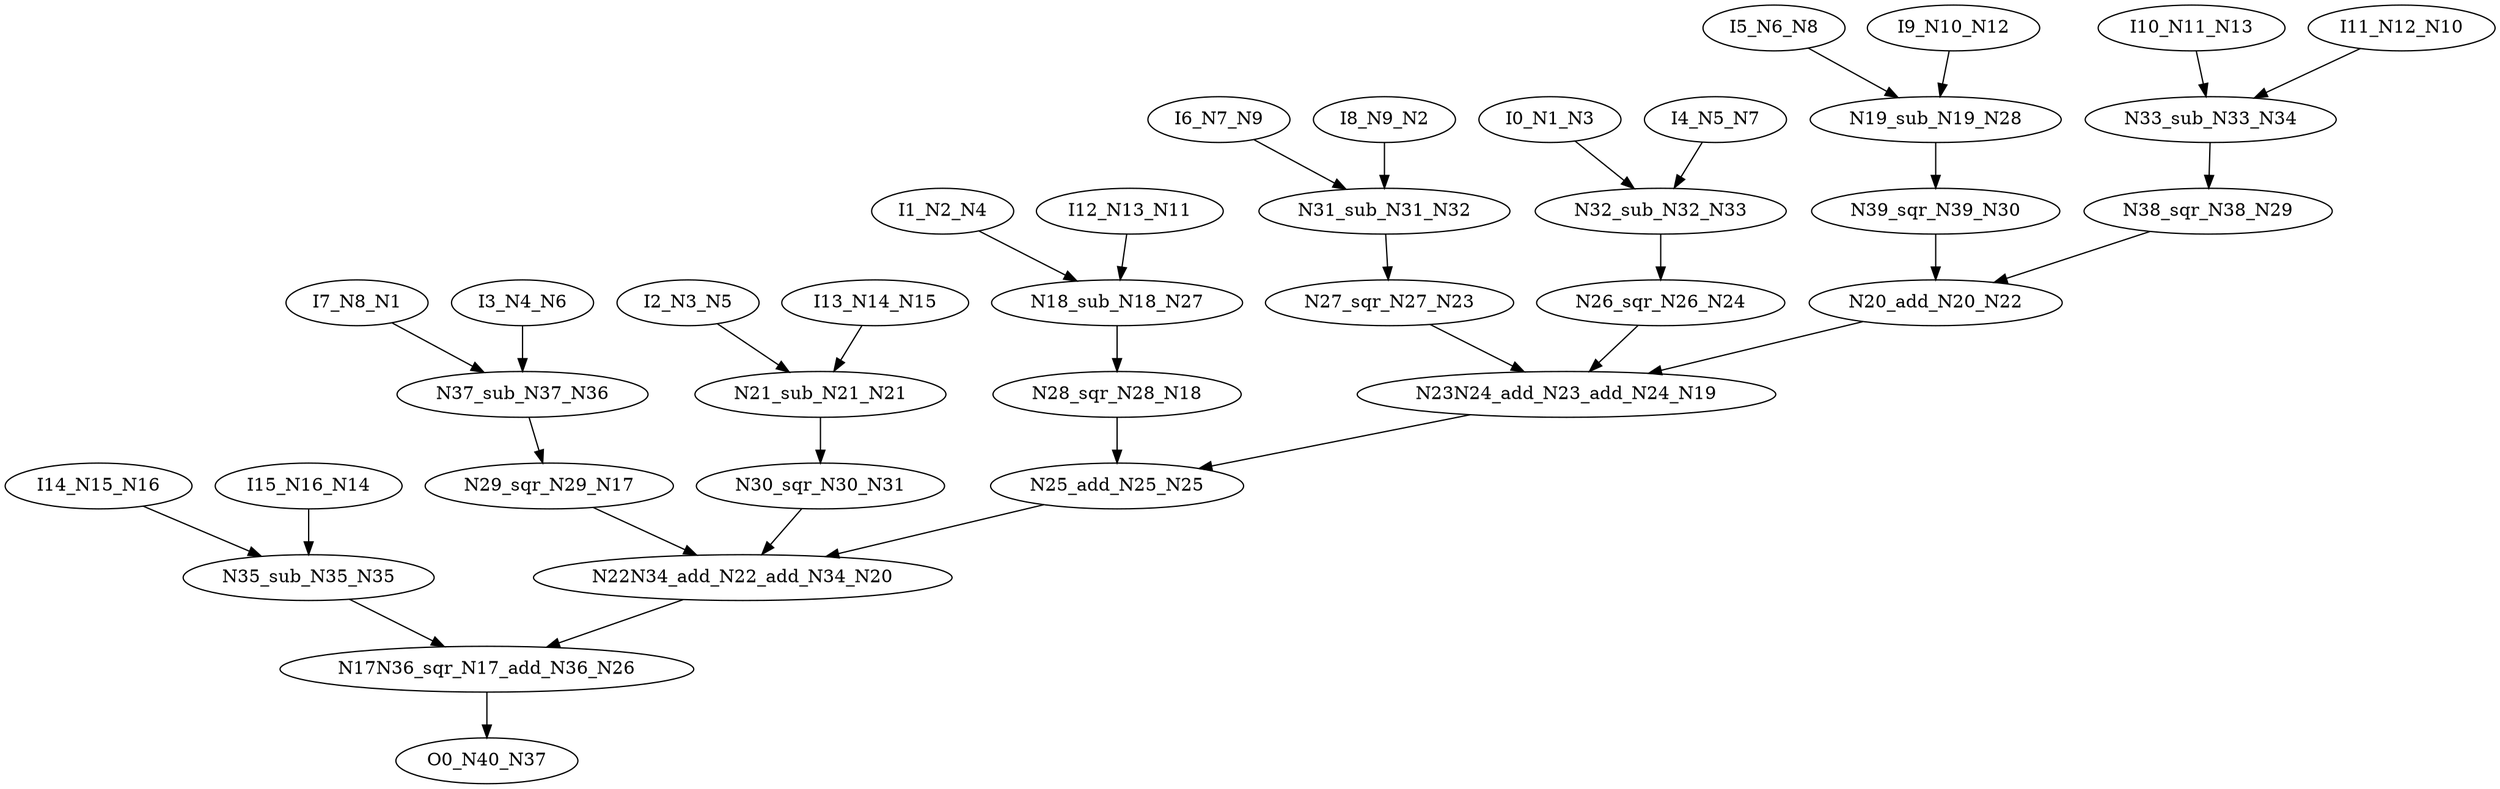 digraph graphname {
N29 [color="black", ntype="operation", label="N38_sqr_N38_N29"];
N28 [color="black", ntype="operation", label="N19_sub_N19_N28"];
N23 [color="black", ntype="operation", label="N27_sqr_N27_N23"];
N22 [color="black", ntype="operation", label="N20_add_N20_N22"];
N21 [color="black", ntype="operation", label="N21_sub_N21_N21"];
N20 [color="black", ntype="operation", label="N22N34_add_N22_add_N34_N20"];
N27 [color="black", ntype="operation", label="N18_sub_N18_N27"];
N26 [color="black", ntype="operation", label="N17N36_sqr_N17_add_N36_N26"];
N25 [color="black", ntype="operation", label="N25_add_N25_N25"];
N24 [color="black", ntype="operation", label="N26_sqr_N26_N24"];
N8 [color="black", ntype="invar", label="I5_N6_N8"];
N9 [color="black", ntype="invar", label="I6_N7_N9"];
N1 [color="black", ntype="invar", label="I7_N8_N1"];
N2 [color="black", ntype="invar", label="I8_N9_N2"];
N3 [color="black", ntype="invar", label="I0_N1_N3"];
N4 [color="black", ntype="invar", label="I1_N2_N4"];
N5 [color="black", ntype="invar", label="I2_N3_N5"];
N6 [color="black", ntype="invar", label="I3_N4_N6"];
N7 [color="black", ntype="invar", label="I4_N5_N7"];
N12 [color="black", ntype="invar", label="I9_N10_N12"];
N13 [color="black", ntype="invar", label="I10_N11_N13"];
N10 [color="black", ntype="invar", label="I11_N12_N10"];
N11 [color="black", ntype="invar", label="I12_N13_N11"];
N16 [color="black", ntype="invar", label="I14_N15_N16"];
N17 [color="black", ntype="operation", label="N29_sqr_N29_N17"];
N14 [color="black", ntype="invar", label="I15_N16_N14"];
N15 [color="black", ntype="invar", label="I13_N14_N15"];
N18 [color="black", ntype="operation", label="N28_sqr_N28_N18"];
N19 [color="black", ntype="operation", label="N23N24_add_N23_add_N24_N19"];
N30 [color="black", ntype="operation", label="N39_sqr_N39_N30"];
N31 [color="black", ntype="operation", label="N30_sqr_N30_N31"];
N32 [color="black", ntype="operation", label="N31_sub_N31_N32"];
N33 [color="black", ntype="operation", label="N32_sub_N32_N33"];
N34 [color="black", ntype="operation", label="N33_sub_N33_N34"];
N35 [color="black", ntype="operation", label="N35_sub_N35_N35"];
N36 [color="black", ntype="operation", label="N37_sub_N37_N36"];
N37 [color="black", ntype="outvar", label="O0_N40_N37"];
N29 -> N22;
N28 -> N30;
N23 -> N19;
N22 -> N19;
N21 -> N31;
N20 -> N26;
N27 -> N18;
N26 -> N37;
N25 -> N20;
N24 -> N19;
N8 -> N28;
N9 -> N32;
N1 -> N36;
N2 -> N32;
N3 -> N33;
N4 -> N27;
N5 -> N21;
N6 -> N36;
N7 -> N33;
N12 -> N28;
N13 -> N34;
N10 -> N34;
N11 -> N27;
N16 -> N35;
N17 -> N20;
N14 -> N35;
N15 -> N21;
N18 -> N25;
N19 -> N25;
N30 -> N22;
N31 -> N20;
N32 -> N23;
N33 -> N24;
N34 -> N29;
N35 -> N26;
N36 -> N17;
}
